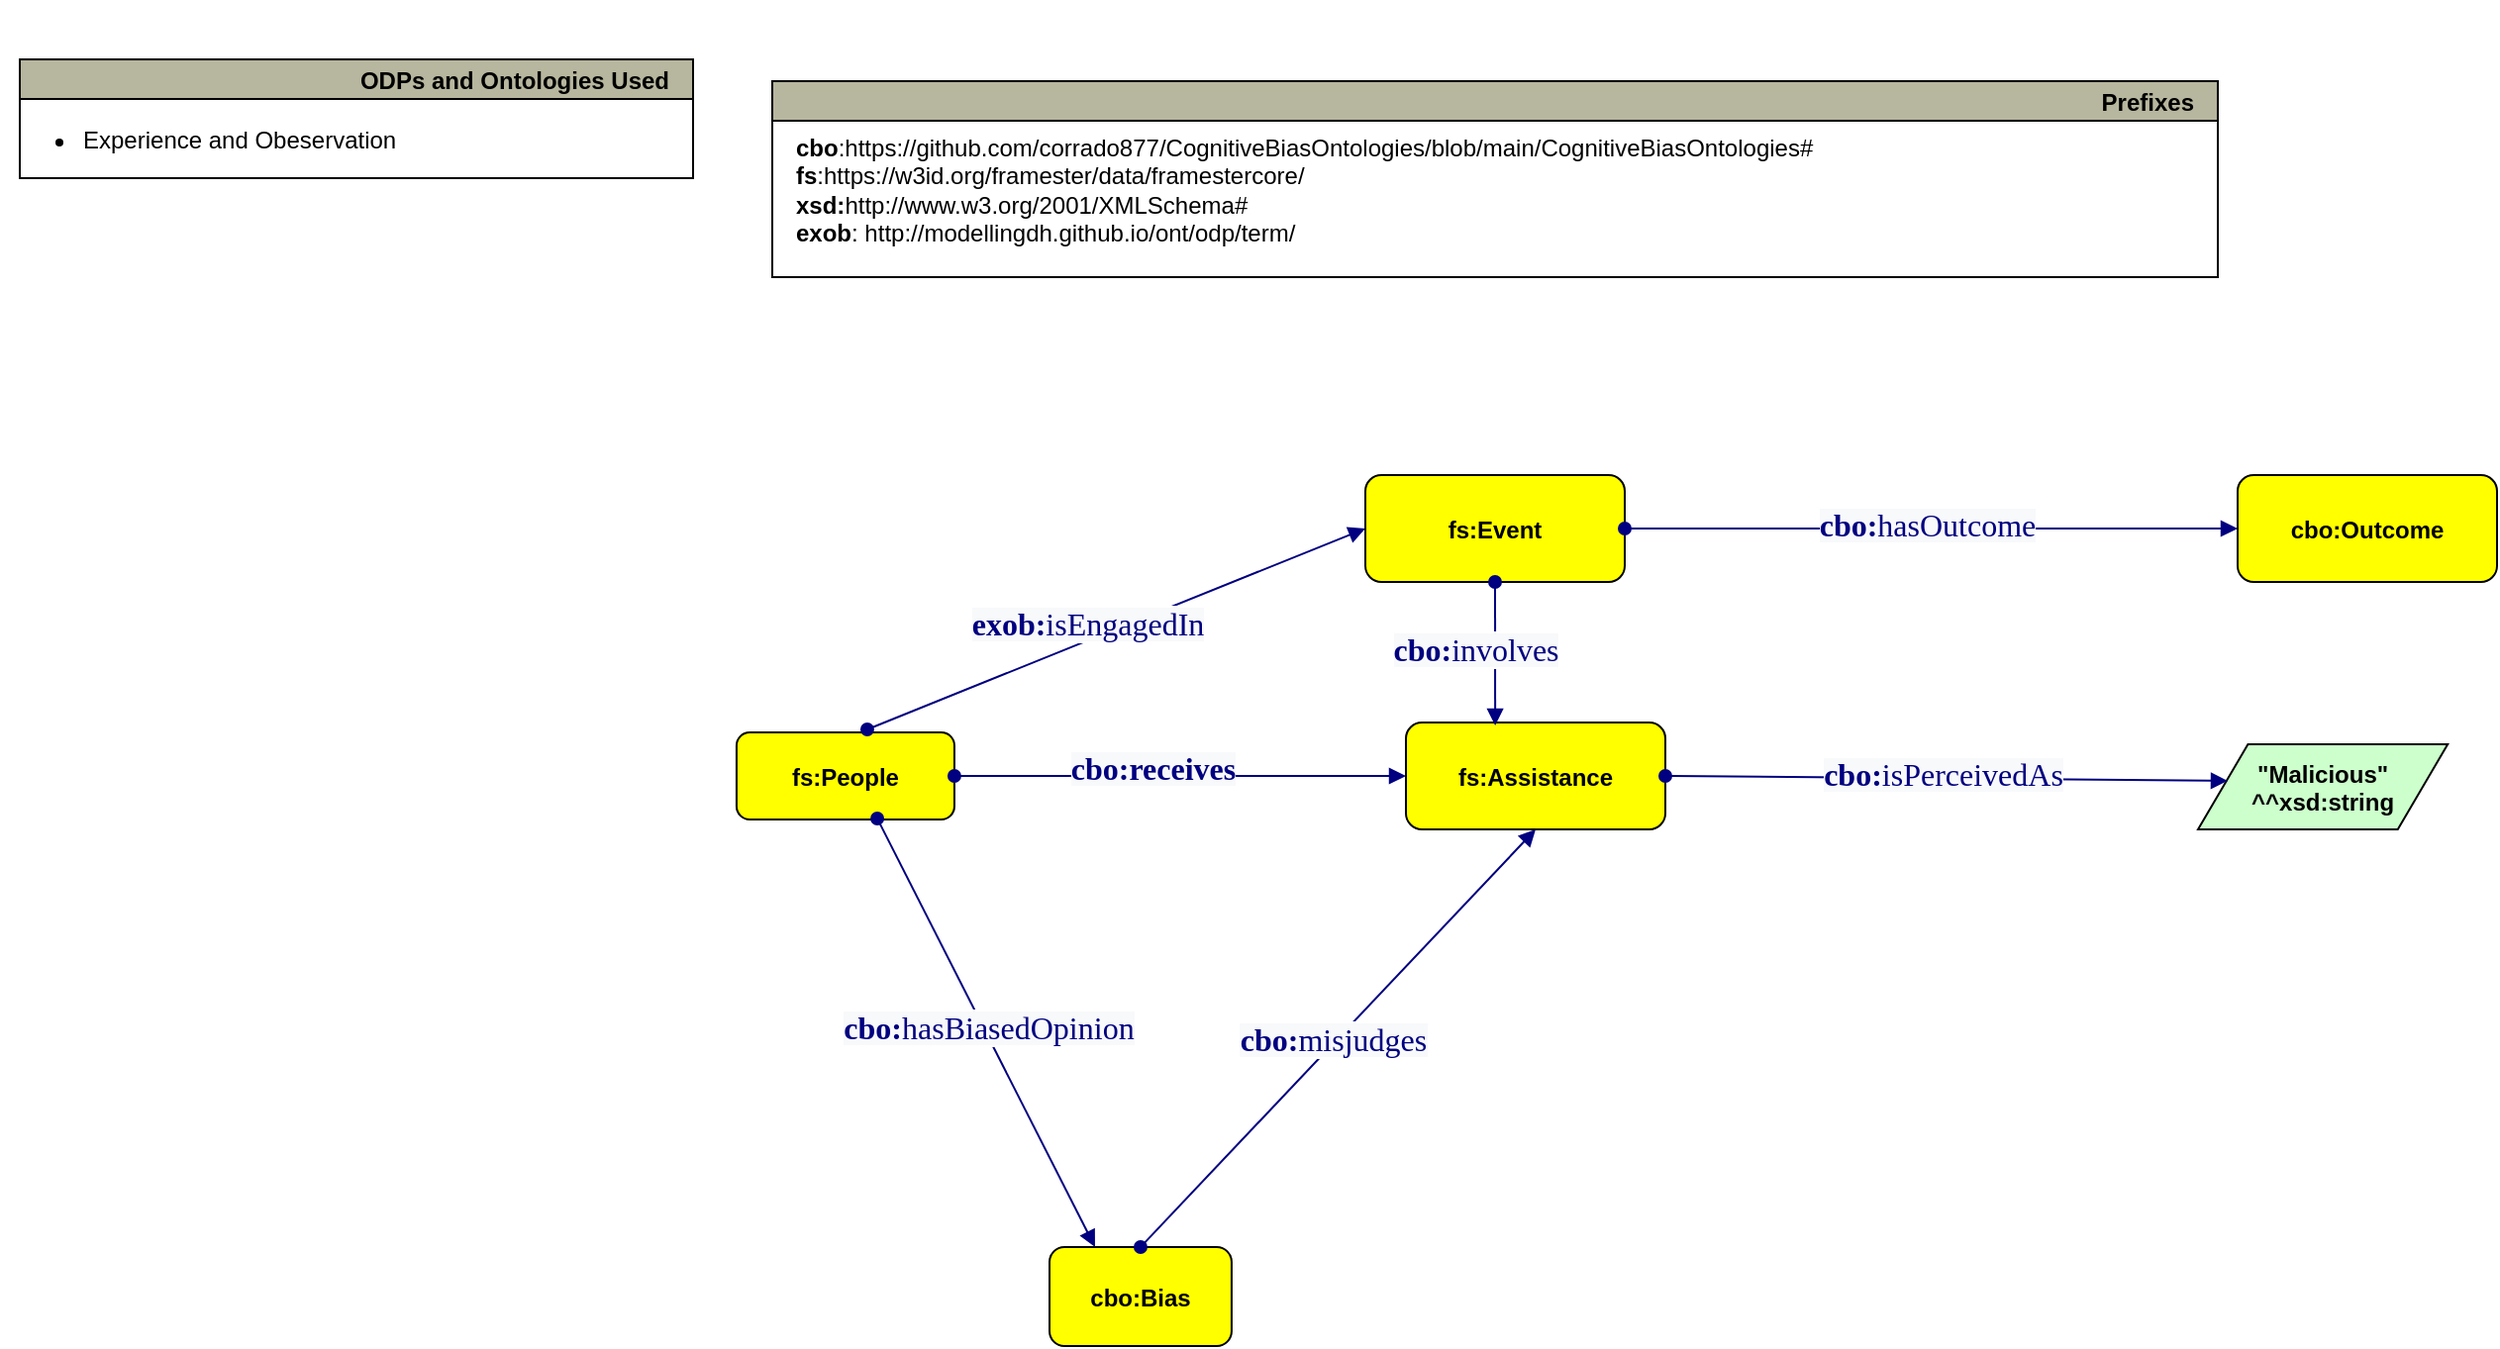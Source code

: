 <mxfile version="24.2.0" type="device">
  <diagram id="R2lEEEUBdFMjLlhIrx00" name="Page-1">
    <mxGraphModel dx="1900" dy="1669" grid="1" gridSize="10" guides="1" tooltips="1" connect="1" arrows="1" fold="1" page="1" pageScale="1" pageWidth="850" pageHeight="1100" math="0" shadow="0" extFonts="Permanent Marker^https://fonts.googleapis.com/css?family=Permanent+Marker">
      <root>
        <mxCell id="0" />
        <mxCell id="1" parent="0" />
        <mxCell id="gu367nZEC-i6oTVyguKL-71" style="edgeStyle=orthogonalEdgeStyle;rounded=0;orthogonalLoop=1;jettySize=auto;html=1;exitX=0;exitY=0.5;exitDx=0;exitDy=0;" parent="1" source="gu367nZEC-i6oTVyguKL-37" edge="1">
          <mxGeometry relative="1" as="geometry">
            <mxPoint x="390" y="172" as="targetPoint" />
          </mxGeometry>
        </mxCell>
        <mxCell id="gu367nZEC-i6oTVyguKL-37" value="fs:Assistance" style="graphMlID=n4;shape=rect;rounded=1;arcsize=30;fillColor=#ffff00;strokeColor=#000000;strokeWidth=1.0;fontStyle=1" parent="1" vertex="1">
          <mxGeometry x="390" y="145" width="131" height="54" as="geometry" />
        </mxCell>
        <mxCell id="gu367nZEC-i6oTVyguKL-38" value="cbo:Bias" style="graphMlID=n4;shape=rect;rounded=1;arcsize=30;fillColor=#ffff00;strokeColor=#000000;strokeWidth=1.0;fontStyle=1" parent="1" vertex="1">
          <mxGeometry x="210" y="410" width="91.97" height="50" as="geometry" />
        </mxCell>
        <mxCell id="gu367nZEC-i6oTVyguKL-41" value="&quot;Malicious&quot;&#xa;^^xsd:string" style="graphMlID=n6;shape=parallelogram;fillColor=#ccffcc;strokeColor=#000000;strokeWidth=1.0;fontStyle=1" parent="1" vertex="1">
          <mxGeometry x="790.003" y="156" width="126.095" height="43" as="geometry" />
        </mxCell>
        <mxCell id="gu367nZEC-i6oTVyguKL-42" value="Prefixes" style="graphMlID=n0;shape=swimlane;startSize=20;fillColor=#b7b69e;strokeColor=#000000;strokeWidth=1.0;align=right;spacingRight=10;fontStyle=1" parent="1" vertex="1">
          <mxGeometry x="70" y="-179" width="730" height="99" as="geometry">
            <mxRectangle x="-550" y="110" width="100" height="30" as="alternateBounds" />
          </mxGeometry>
        </mxCell>
        <UserObject label="&lt;b&gt;cbo&lt;/b&gt;:https://github.com/corrado877/CognitiveBiasOntologies/blob/main/CognitiveBiasOntologies#&lt;br&gt;&lt;b&gt;fs&lt;/b&gt;:https://w3id.org/framester/data/framestercore/&lt;br&gt;&lt;b style=&quot;border-color: var(--border-color);&quot;&gt;xsd:&lt;/b&gt;&lt;span style=&quot;border-color: var(--border-color); background-color: initial;&quot;&gt;http://www.w3.org/2001/XMLSchema#&lt;/span&gt;&lt;div&gt;&lt;span style=&quot;border-color: var(--border-color); background-color: initial;&quot;&gt;&lt;b&gt;exob&lt;/b&gt;:&amp;nbsp;http://modellingdh.github.io/ont/odp/term/&lt;/span&gt;&lt;/div&gt;" link="http://www.w3.org/2000/01/rdf-schema#" id="gu367nZEC-i6oTVyguKL-43">
          <mxCell style="text;whiteSpace=wrap;html=1;" parent="gu367nZEC-i6oTVyguKL-42" vertex="1">
            <mxGeometry x="10" y="20" width="690" height="180" as="geometry" />
          </mxCell>
        </UserObject>
        <mxCell id="gu367nZEC-i6oTVyguKL-85" style="edgeStyle=orthogonalEdgeStyle;rounded=0;orthogonalLoop=1;jettySize=auto;html=1;exitX=0.5;exitY=1;exitDx=0;exitDy=0;" parent="gu367nZEC-i6oTVyguKL-42" source="gu367nZEC-i6oTVyguKL-43" target="gu367nZEC-i6oTVyguKL-43" edge="1">
          <mxGeometry relative="1" as="geometry" />
        </mxCell>
        <mxCell id="gu367nZEC-i6oTVyguKL-44" value="ODPs and Ontologies Used" style="graphMlID=n0;shape=swimlane;startSize=20;fillColor=#b7b69e;strokeColor=#000000;strokeWidth=1.0;align=right;spacingRight=10;fontStyle=1" parent="1" vertex="1">
          <mxGeometry x="-310" y="-190" width="340" height="60" as="geometry" />
        </mxCell>
        <mxCell id="gu367nZEC-i6oTVyguKL-45" value="&lt;ul&gt;&lt;li&gt;Experience and Obeservation&lt;/li&gt;&lt;/ul&gt;" style="text;html=1;strokeColor=none;fillColor=none;align=left;verticalAlign=middle;whiteSpace=wrap;rounded=0;" parent="gu367nZEC-i6oTVyguKL-44" vertex="1">
          <mxGeometry x="-10" y="-30" width="270" height="142" as="geometry" />
        </mxCell>
        <mxCell id="gu367nZEC-i6oTVyguKL-46" value="fs:People" style="graphMlID=n4;shape=rect;rounded=1;arcsize=30;fillColor=#ffff00;strokeColor=#000000;strokeWidth=1.0;fontStyle=1" parent="1" vertex="1">
          <mxGeometry x="51.97" y="150" width="110" height="44" as="geometry" />
        </mxCell>
        <mxCell id="gu367nZEC-i6oTVyguKL-49" value="" style="graphMlID=e0;rounded=0;endArrow=block;strokeColor=#000080;strokeWidth=1.0;startArrow=oval;startFill=1;endFill=1;exitX=1;exitY=0.5;exitDx=0;exitDy=0;entryX=0.119;entryY=0.43;entryDx=0;entryDy=0;entryPerimeter=0;" parent="1" source="gu367nZEC-i6oTVyguKL-37" target="gu367nZEC-i6oTVyguKL-41" edge="1">
          <mxGeometry relative="1" as="geometry">
            <mxPoint x="530" y="340" as="sourcePoint" />
            <mxPoint x="780" y="170" as="targetPoint" />
          </mxGeometry>
        </mxCell>
        <mxCell id="gu367nZEC-i6oTVyguKL-50" value="&lt;font face=&quot;dialog&quot; color=&quot;#000080&quot;&gt;&lt;span style=&quot;font-size: 16px; background-color: rgb(248, 249, 250);&quot;&gt;&lt;b&gt;cbo:&lt;/b&gt;isPerceivedAs&lt;/span&gt;&lt;/font&gt;" style="text;html=1;align=center;verticalAlign=middle;resizable=0;points=[];labelBackgroundColor=#ffffff;" parent="gu367nZEC-i6oTVyguKL-49" vertex="1" connectable="0">
          <mxGeometry x="-0.017" y="2" relative="1" as="geometry">
            <mxPoint as="offset" />
          </mxGeometry>
        </mxCell>
        <mxCell id="gu367nZEC-i6oTVyguKL-59" value="" style="graphMlID=e0;rounded=0;endArrow=block;strokeColor=#000080;strokeWidth=1.0;startArrow=oval;startFill=1;endFill=1;exitX=0.646;exitY=0.989;exitDx=0;exitDy=0;exitPerimeter=0;entryX=0.25;entryY=0;entryDx=0;entryDy=0;" parent="1" source="gu367nZEC-i6oTVyguKL-46" target="gu367nZEC-i6oTVyguKL-38" edge="1">
          <mxGeometry relative="1" as="geometry">
            <mxPoint x="280" y="230.082" as="sourcePoint" />
            <mxPoint x="40" y="290" as="targetPoint" />
          </mxGeometry>
        </mxCell>
        <mxCell id="gu367nZEC-i6oTVyguKL-60" value="&lt;font face=&quot;dialog&quot; color=&quot;#000080&quot;&gt;&lt;span style=&quot;font-size: 16px; background-color: rgb(248, 249, 250);&quot;&gt;&lt;b&gt;cbo:&lt;/b&gt;hasBiasedOpinion&lt;/span&gt;&lt;/font&gt;" style="text;html=1;align=center;verticalAlign=middle;resizable=0;points=[];labelBackgroundColor=#ffffff;" parent="gu367nZEC-i6oTVyguKL-59" vertex="1" connectable="0">
          <mxGeometry x="-0.017" y="2" relative="1" as="geometry">
            <mxPoint as="offset" />
          </mxGeometry>
        </mxCell>
        <mxCell id="gu367nZEC-i6oTVyguKL-61" value="" style="graphMlID=e0;rounded=0;endArrow=block;strokeColor=#000080;strokeWidth=1.0;startArrow=oval;startFill=1;endFill=1;exitX=1;exitY=0.5;exitDx=0;exitDy=0;entryX=0;entryY=0.5;entryDx=0;entryDy=0;" parent="1" source="gu367nZEC-i6oTVyguKL-46" target="gu367nZEC-i6oTVyguKL-37" edge="1">
          <mxGeometry relative="1" as="geometry">
            <mxPoint x="370" y="170" as="sourcePoint" />
            <mxPoint x="200" y="250" as="targetPoint" />
          </mxGeometry>
        </mxCell>
        <mxCell id="gu367nZEC-i6oTVyguKL-62" value="&lt;font face=&quot;dialog&quot; color=&quot;#000080&quot;&gt;&lt;span style=&quot;font-size: 16px; background-color: rgb(248, 249, 250);&quot;&gt;&lt;b&gt;cbo:receives&lt;/b&gt;&lt;/span&gt;&lt;/font&gt;" style="text;html=1;align=center;verticalAlign=middle;resizable=0;points=[];labelBackgroundColor=#ffffff;" parent="gu367nZEC-i6oTVyguKL-61" vertex="1" connectable="0">
          <mxGeometry x="-0.017" y="2" relative="1" as="geometry">
            <mxPoint x="-12" y="-2" as="offset" />
          </mxGeometry>
        </mxCell>
        <mxCell id="gu367nZEC-i6oTVyguKL-63" value="" style="graphMlID=e0;rounded=0;endArrow=block;strokeColor=#000080;strokeWidth=1.0;startArrow=oval;startFill=1;endFill=1;exitX=0.5;exitY=0;exitDx=0;exitDy=0;entryX=0.5;entryY=1;entryDx=0;entryDy=0;" parent="1" source="gu367nZEC-i6oTVyguKL-38" target="gu367nZEC-i6oTVyguKL-37" edge="1">
          <mxGeometry relative="1" as="geometry">
            <mxPoint x="280" y="230.082" as="sourcePoint" />
            <mxPoint x="431" y="230" as="targetPoint" />
          </mxGeometry>
        </mxCell>
        <mxCell id="gu367nZEC-i6oTVyguKL-64" value="&lt;font face=&quot;dialog&quot; color=&quot;#000080&quot;&gt;&lt;span style=&quot;font-size: 16px; background-color: rgb(248, 249, 250);&quot;&gt;&lt;b&gt;cbo:&lt;/b&gt;misjudges&lt;/span&gt;&lt;/font&gt;" style="text;html=1;align=center;verticalAlign=middle;resizable=0;points=[];labelBackgroundColor=#ffffff;" parent="gu367nZEC-i6oTVyguKL-63" vertex="1" connectable="0">
          <mxGeometry x="-0.017" y="2" relative="1" as="geometry">
            <mxPoint as="offset" />
          </mxGeometry>
        </mxCell>
        <mxCell id="gu367nZEC-i6oTVyguKL-75" value="" style="graphMlID=e0;rounded=0;endArrow=block;strokeColor=#000080;strokeWidth=1.0;startArrow=oval;startFill=1;endFill=1;exitX=0.6;exitY=-0.034;exitDx=0;exitDy=0;entryX=0;entryY=0.5;entryDx=0;entryDy=0;exitPerimeter=0;" parent="1" source="gu367nZEC-i6oTVyguKL-46" target="gu367nZEC-i6oTVyguKL-77" edge="1">
          <mxGeometry relative="1" as="geometry">
            <mxPoint x="120" y="40" as="sourcePoint" />
            <mxPoint x="348" y="40" as="targetPoint" />
          </mxGeometry>
        </mxCell>
        <mxCell id="gu367nZEC-i6oTVyguKL-76" value="&lt;font face=&quot;dialog&quot; color=&quot;#000080&quot;&gt;&lt;span style=&quot;font-size: 16px; background-color: rgb(248, 249, 250);&quot;&gt;&lt;b&gt;exob:&lt;/b&gt;isEngagedIn&lt;/span&gt;&lt;/font&gt;" style="text;html=1;align=center;verticalAlign=middle;resizable=0;points=[];labelBackgroundColor=#ffffff;" parent="gu367nZEC-i6oTVyguKL-75" vertex="1" connectable="0">
          <mxGeometry x="-0.017" y="2" relative="1" as="geometry">
            <mxPoint x="-12" y="-2" as="offset" />
          </mxGeometry>
        </mxCell>
        <mxCell id="gu367nZEC-i6oTVyguKL-77" value="fs:Event" style="graphMlID=n4;shape=rect;rounded=1;arcsize=30;fillColor=#ffff00;strokeColor=#000000;strokeWidth=1.0;fontStyle=1" parent="1" vertex="1">
          <mxGeometry x="369.5" y="20" width="131" height="54" as="geometry" />
        </mxCell>
        <mxCell id="gu367nZEC-i6oTVyguKL-79" value="" style="graphMlID=e0;rounded=0;endArrow=block;strokeColor=#000080;strokeWidth=1.0;startArrow=oval;startFill=1;endFill=1;exitX=1;exitY=0.5;exitDx=0;exitDy=0;entryX=0;entryY=0.5;entryDx=0;entryDy=0;" parent="1" source="gu367nZEC-i6oTVyguKL-77" target="gu367nZEC-i6oTVyguKL-82" edge="1">
          <mxGeometry relative="1" as="geometry">
            <mxPoint x="506" y="43" as="sourcePoint" />
            <mxPoint x="790" y="40" as="targetPoint" />
          </mxGeometry>
        </mxCell>
        <mxCell id="gu367nZEC-i6oTVyguKL-80" value="&lt;font face=&quot;dialog&quot; color=&quot;#000080&quot;&gt;&lt;span style=&quot;font-size: 16px; background-color: rgb(248, 249, 250);&quot;&gt;&lt;b&gt;cbo:&lt;/b&gt;hasOutcome&lt;/span&gt;&lt;/font&gt;" style="text;html=1;align=center;verticalAlign=middle;resizable=0;points=[];labelBackgroundColor=#ffffff;" parent="gu367nZEC-i6oTVyguKL-79" vertex="1" connectable="0">
          <mxGeometry x="-0.017" y="2" relative="1" as="geometry">
            <mxPoint as="offset" />
          </mxGeometry>
        </mxCell>
        <mxCell id="gu367nZEC-i6oTVyguKL-82" value="cbo:Outcome" style="graphMlID=n4;shape=rect;rounded=1;arcsize=30;fillColor=#ffff00;strokeColor=#000000;strokeWidth=1.0;fontStyle=1" parent="1" vertex="1">
          <mxGeometry x="810" y="20" width="131" height="54" as="geometry" />
        </mxCell>
        <mxCell id="gu367nZEC-i6oTVyguKL-83" value="" style="graphMlID=e0;rounded=0;endArrow=block;strokeColor=#000080;strokeWidth=1.0;startArrow=oval;startFill=1;endFill=1;exitX=0.5;exitY=1;exitDx=0;exitDy=0;entryX=0.344;entryY=0.028;entryDx=0;entryDy=0;entryPerimeter=0;" parent="1" source="gu367nZEC-i6oTVyguKL-77" target="gu367nZEC-i6oTVyguKL-37" edge="1">
          <mxGeometry relative="1" as="geometry">
            <mxPoint x="128" y="159" as="sourcePoint" />
            <mxPoint x="380" y="57" as="targetPoint" />
          </mxGeometry>
        </mxCell>
        <mxCell id="gu367nZEC-i6oTVyguKL-84" value="&lt;font face=&quot;dialog&quot; color=&quot;#000080&quot;&gt;&lt;span style=&quot;font-size: 16px; background-color: rgb(248, 249, 250);&quot;&gt;&lt;b&gt;cbo:&lt;/b&gt;involves&lt;/span&gt;&lt;/font&gt;" style="text;html=1;align=center;verticalAlign=middle;resizable=0;points=[];labelBackgroundColor=#ffffff;" parent="gu367nZEC-i6oTVyguKL-83" vertex="1" connectable="0">
          <mxGeometry x="-0.017" y="2" relative="1" as="geometry">
            <mxPoint x="-12" y="-2" as="offset" />
          </mxGeometry>
        </mxCell>
      </root>
    </mxGraphModel>
  </diagram>
</mxfile>
